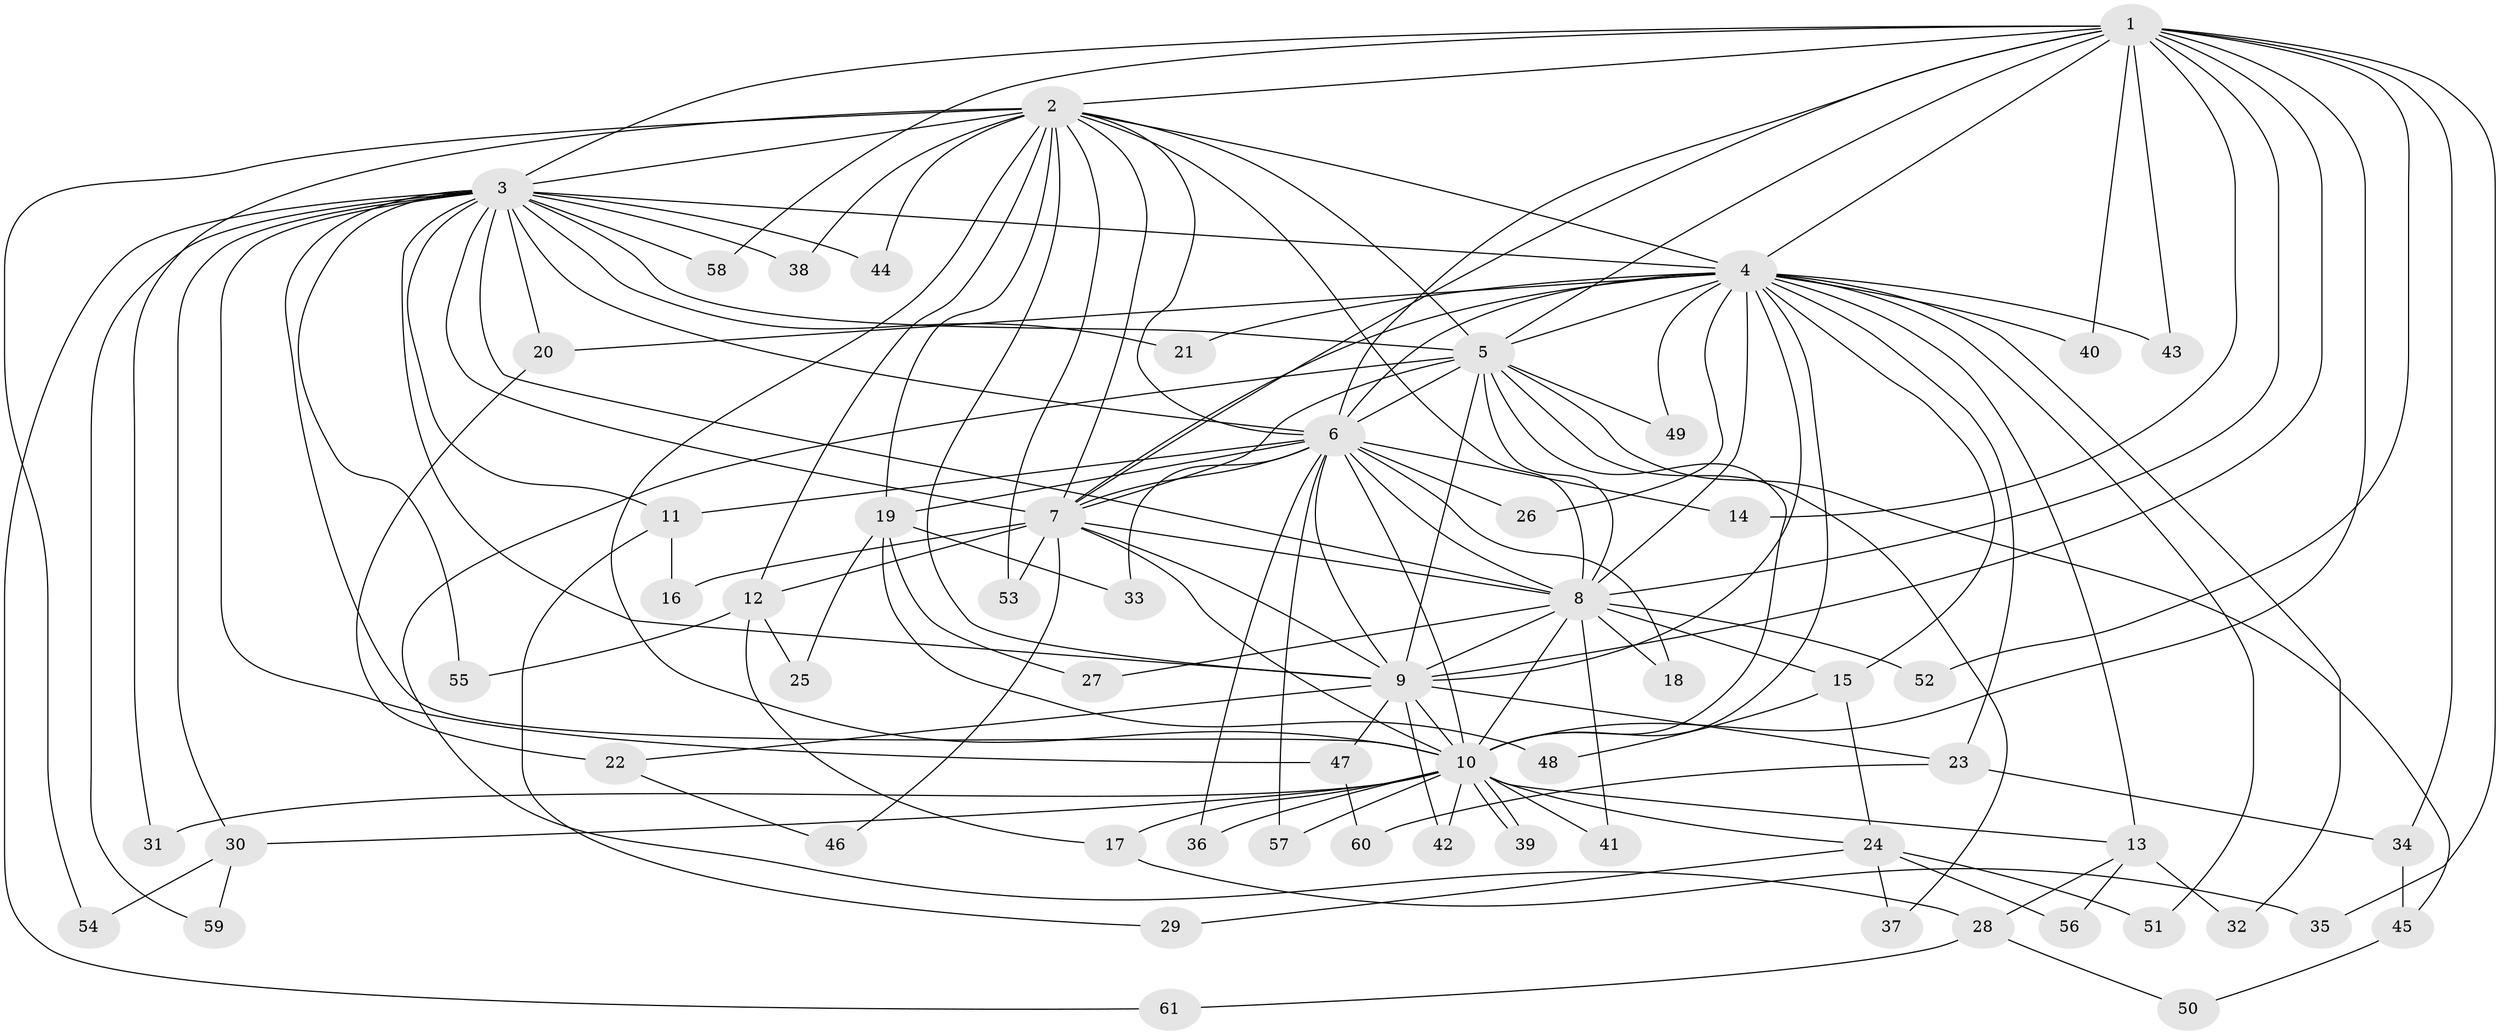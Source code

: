 // Generated by graph-tools (version 1.1) at 2025/45/03/09/25 04:45:16]
// undirected, 61 vertices, 147 edges
graph export_dot {
graph [start="1"]
  node [color=gray90,style=filled];
  1;
  2;
  3;
  4;
  5;
  6;
  7;
  8;
  9;
  10;
  11;
  12;
  13;
  14;
  15;
  16;
  17;
  18;
  19;
  20;
  21;
  22;
  23;
  24;
  25;
  26;
  27;
  28;
  29;
  30;
  31;
  32;
  33;
  34;
  35;
  36;
  37;
  38;
  39;
  40;
  41;
  42;
  43;
  44;
  45;
  46;
  47;
  48;
  49;
  50;
  51;
  52;
  53;
  54;
  55;
  56;
  57;
  58;
  59;
  60;
  61;
  1 -- 2;
  1 -- 3;
  1 -- 4;
  1 -- 5;
  1 -- 6;
  1 -- 7;
  1 -- 8;
  1 -- 9;
  1 -- 10;
  1 -- 14;
  1 -- 34;
  1 -- 35;
  1 -- 40;
  1 -- 43;
  1 -- 52;
  1 -- 58;
  2 -- 3;
  2 -- 4;
  2 -- 5;
  2 -- 6;
  2 -- 7;
  2 -- 8;
  2 -- 9;
  2 -- 10;
  2 -- 12;
  2 -- 19;
  2 -- 31;
  2 -- 38;
  2 -- 44;
  2 -- 53;
  2 -- 54;
  3 -- 4;
  3 -- 5;
  3 -- 6;
  3 -- 7;
  3 -- 8;
  3 -- 9;
  3 -- 10;
  3 -- 11;
  3 -- 20;
  3 -- 21;
  3 -- 30;
  3 -- 38;
  3 -- 44;
  3 -- 47;
  3 -- 55;
  3 -- 58;
  3 -- 59;
  3 -- 61;
  4 -- 5;
  4 -- 6;
  4 -- 7;
  4 -- 8;
  4 -- 9;
  4 -- 10;
  4 -- 13;
  4 -- 15;
  4 -- 20;
  4 -- 21;
  4 -- 23;
  4 -- 26;
  4 -- 32;
  4 -- 40;
  4 -- 43;
  4 -- 49;
  4 -- 51;
  5 -- 6;
  5 -- 7;
  5 -- 8;
  5 -- 9;
  5 -- 10;
  5 -- 28;
  5 -- 37;
  5 -- 45;
  5 -- 49;
  6 -- 7;
  6 -- 8;
  6 -- 9;
  6 -- 10;
  6 -- 11;
  6 -- 14;
  6 -- 18;
  6 -- 19;
  6 -- 26;
  6 -- 33;
  6 -- 36;
  6 -- 57;
  7 -- 8;
  7 -- 9;
  7 -- 10;
  7 -- 12;
  7 -- 16;
  7 -- 46;
  7 -- 53;
  8 -- 9;
  8 -- 10;
  8 -- 15;
  8 -- 18;
  8 -- 27;
  8 -- 41;
  8 -- 52;
  9 -- 10;
  9 -- 22;
  9 -- 23;
  9 -- 42;
  9 -- 47;
  10 -- 13;
  10 -- 17;
  10 -- 24;
  10 -- 30;
  10 -- 31;
  10 -- 36;
  10 -- 39;
  10 -- 39;
  10 -- 41;
  10 -- 42;
  10 -- 57;
  11 -- 16;
  11 -- 29;
  12 -- 17;
  12 -- 25;
  12 -- 55;
  13 -- 28;
  13 -- 32;
  13 -- 56;
  15 -- 24;
  15 -- 48;
  17 -- 35;
  19 -- 25;
  19 -- 27;
  19 -- 33;
  19 -- 48;
  20 -- 22;
  22 -- 46;
  23 -- 34;
  23 -- 60;
  24 -- 29;
  24 -- 37;
  24 -- 51;
  24 -- 56;
  28 -- 50;
  28 -- 61;
  30 -- 54;
  30 -- 59;
  34 -- 45;
  45 -- 50;
  47 -- 60;
}

